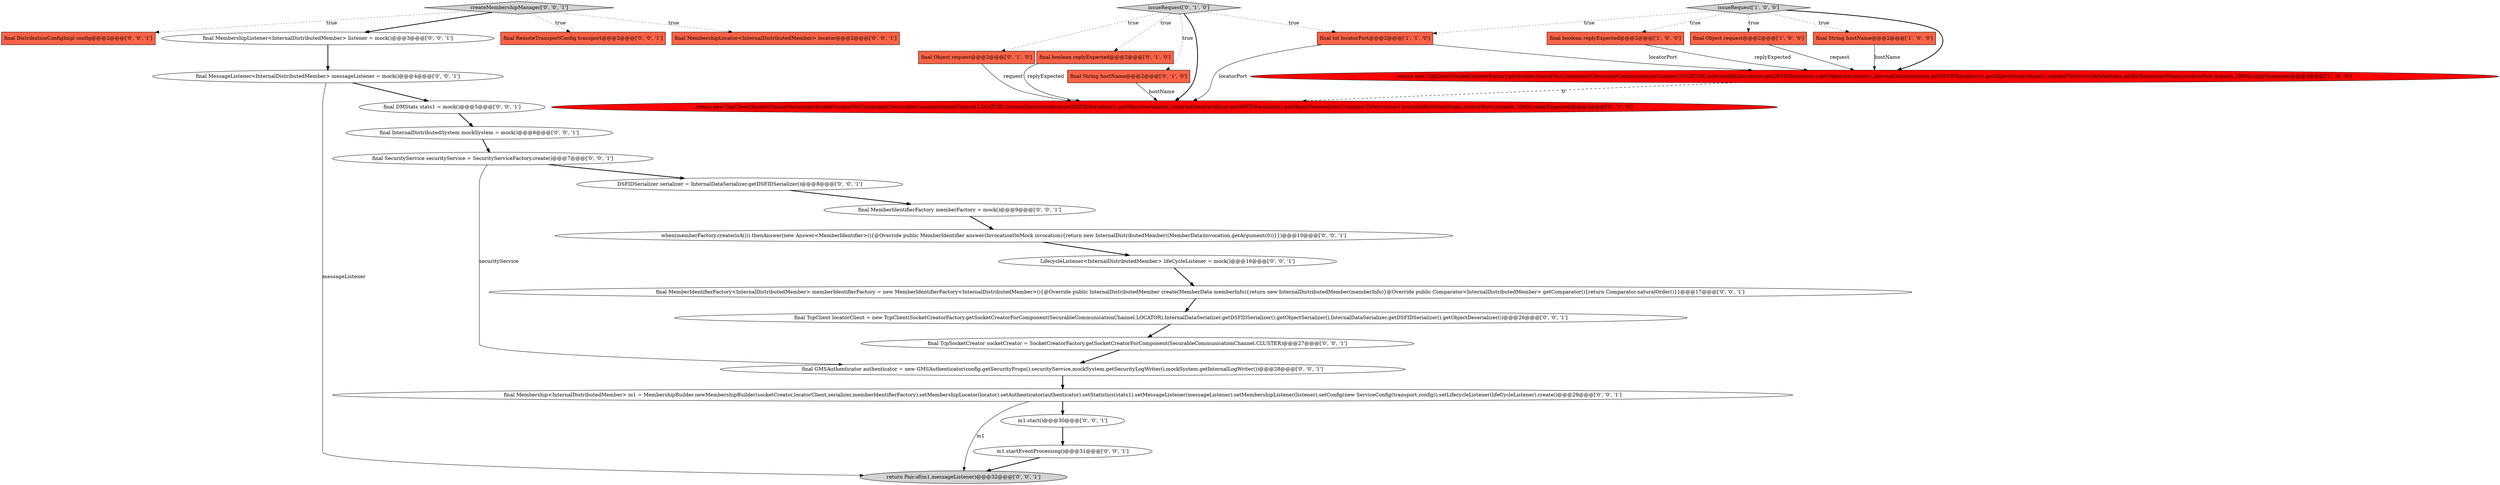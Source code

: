 digraph {
24 [style = filled, label = "return Pair.of(m1,messageListener)@@@32@@@['0', '0', '1']", fillcolor = lightgray, shape = ellipse image = "AAA0AAABBB3BBB"];
25 [style = filled, label = "m1.startEventProcessing()@@@31@@@['0', '0', '1']", fillcolor = white, shape = ellipse image = "AAA0AAABBB3BBB"];
7 [style = filled, label = "final Object request@@@2@@@['0', '1', '0']", fillcolor = tomato, shape = box image = "AAA0AAABBB2BBB"];
6 [style = filled, label = "final boolean replyExpected@@@2@@@['0', '1', '0']", fillcolor = tomato, shape = box image = "AAA0AAABBB2BBB"];
4 [style = filled, label = "final int locatorPort@@@2@@@['1', '1', '0']", fillcolor = tomato, shape = box image = "AAA0AAABBB1BBB"];
18 [style = filled, label = "final DMStats stats1 = mock()@@@5@@@['0', '0', '1']", fillcolor = white, shape = ellipse image = "AAA0AAABBB3BBB"];
23 [style = filled, label = "final MemberIdentifierFactory<InternalDistributedMember> memberIdentifierFactory = new MemberIdentifierFactory<InternalDistributedMember>(){@Override public InternalDistributedMember create(MemberData memberInfo){return new InternalDistributedMember(memberInfo)}@Override public Comparator<InternalDistributedMember> getComparator(){return Comparator.naturalOrder()}}@@@17@@@['0', '0', '1']", fillcolor = white, shape = ellipse image = "AAA0AAABBB3BBB"];
20 [style = filled, label = "final MessageListener<InternalDistributedMember> messageListener = mock()@@@4@@@['0', '0', '1']", fillcolor = white, shape = ellipse image = "AAA0AAABBB3BBB"];
17 [style = filled, label = "final DistributionConfigImpl config@@@2@@@['0', '0', '1']", fillcolor = tomato, shape = box image = "AAA0AAABBB3BBB"];
1 [style = filled, label = "issueRequest['1', '0', '0']", fillcolor = lightgray, shape = diamond image = "AAA0AAABBB1BBB"];
19 [style = filled, label = "when(memberFactory.create(isA())).thenAnswer(new Answer<MemberIdentifier>(){@Override public MemberIdentifier answer(InvocationOnMock invocation){return new InternalDistributedMember((MemberData)invocation.getArgument(0))}})@@@10@@@['0', '0', '1']", fillcolor = white, shape = ellipse image = "AAA0AAABBB3BBB"];
9 [style = filled, label = "issueRequest['0', '1', '0']", fillcolor = lightgray, shape = diamond image = "AAA0AAABBB2BBB"];
21 [style = filled, label = "final SecurityService securityService = SecurityServiceFactory.create()@@@7@@@['0', '0', '1']", fillcolor = white, shape = ellipse image = "AAA0AAABBB3BBB"];
22 [style = filled, label = "final Membership<InternalDistributedMember> m1 = MembershipBuilder.newMembershipBuilder(socketCreator,locatorClient,serializer,memberIdentifierFactory).setMembershipLocator(locator).setAuthenticator(authenticator).setStatistics(stats1).setMessageListener(messageListener).setMembershipListener(listener).setConfig(new ServiceConfig(transport,config)).setLifecycleListener(lifeCycleListener).create()@@@29@@@['0', '0', '1']", fillcolor = white, shape = ellipse image = "AAA0AAABBB3BBB"];
3 [style = filled, label = "final boolean replyExpected@@@2@@@['1', '0', '0']", fillcolor = tomato, shape = box image = "AAA0AAABBB1BBB"];
30 [style = filled, label = "final MembershipListener<InternalDistributedMember> listener = mock()@@@3@@@['0', '0', '1']", fillcolor = white, shape = ellipse image = "AAA0AAABBB3BBB"];
31 [style = filled, label = "LifecycleListener<InternalDistributedMember> lifeCycleListener = mock()@@@16@@@['0', '0', '1']", fillcolor = white, shape = ellipse image = "AAA0AAABBB3BBB"];
0 [style = filled, label = "final Object request@@@2@@@['1', '0', '0']", fillcolor = tomato, shape = box image = "AAA0AAABBB1BBB"];
29 [style = filled, label = "final TcpSocketCreator socketCreator = SocketCreatorFactory.getSocketCreatorForComponent(SecurableCommunicationChannel.CLUSTER)@@@27@@@['0', '0', '1']", fillcolor = white, shape = ellipse image = "AAA0AAABBB3BBB"];
14 [style = filled, label = "final RemoteTransportConfig transport@@@2@@@['0', '0', '1']", fillcolor = tomato, shape = box image = "AAA0AAABBB3BBB"];
12 [style = filled, label = "final TcpClient locatorClient = new TcpClient(SocketCreatorFactory.getSocketCreatorForComponent(SecurableCommunicationChannel.LOCATOR),InternalDataSerializer.getDSFIDSerializer().getObjectSerializer(),InternalDataSerializer.getDSFIDSerializer().getObjectDeserializer())@@@26@@@['0', '0', '1']", fillcolor = white, shape = ellipse image = "AAA0AAABBB3BBB"];
2 [style = filled, label = "final String hostName@@@2@@@['1', '0', '0']", fillcolor = tomato, shape = box image = "AAA0AAABBB1BBB"];
5 [style = filled, label = "return new TcpClient(SocketCreatorFactory.getSocketCreatorForComponent(SecurableCommunicationChannel.LOCATOR),InternalDataSerializer.getDSFIDSerializer().getObjectSerializer(),InternalDataSerializer.getDSFIDSerializer().getObjectDeserializer()).requestToServer(InetAddress.getByName(hostName),locatorPort,request,10000,replyExpected)@@@3@@@['1', '0', '0']", fillcolor = red, shape = ellipse image = "AAA1AAABBB1BBB"];
16 [style = filled, label = "createMembershipManager['0', '0', '1']", fillcolor = lightgray, shape = diamond image = "AAA0AAABBB3BBB"];
27 [style = filled, label = "final GMSAuthenticator authenticator = new GMSAuthenticator(config.getSecurityProps(),securityService,mockSystem.getSecurityLogWriter(),mockSystem.getInternalLogWriter())@@@28@@@['0', '0', '1']", fillcolor = white, shape = ellipse image = "AAA0AAABBB3BBB"];
10 [style = filled, label = "final String hostName@@@2@@@['0', '1', '0']", fillcolor = tomato, shape = box image = "AAA0AAABBB2BBB"];
28 [style = filled, label = "final InternalDistributedSystem mockSystem = mock()@@@6@@@['0', '0', '1']", fillcolor = white, shape = ellipse image = "AAA0AAABBB3BBB"];
8 [style = filled, label = "return new TcpClient(SocketCreatorFactory.getSocketCreatorForComponent(SecurableCommunicationChannel.LOCATOR),InternalDataSerializer.getDSFIDSerializer().getObjectSerializer(),InternalDataSerializer.getDSFIDSerializer().getObjectDeserializer()).requestToServer(new HostAndPort(hostName,locatorPort),request,10000,replyExpected)@@@3@@@['0', '1', '0']", fillcolor = red, shape = ellipse image = "AAA1AAABBB2BBB"];
26 [style = filled, label = "DSFIDSerializer serializer = InternalDataSerializer.getDSFIDSerializer()@@@8@@@['0', '0', '1']", fillcolor = white, shape = ellipse image = "AAA0AAABBB3BBB"];
11 [style = filled, label = "final MemberIdentifierFactory memberFactory = mock()@@@9@@@['0', '0', '1']", fillcolor = white, shape = ellipse image = "AAA0AAABBB3BBB"];
13 [style = filled, label = "final MembershipLocator<InternalDistributedMember> locator@@@2@@@['0', '0', '1']", fillcolor = tomato, shape = box image = "AAA0AAABBB3BBB"];
15 [style = filled, label = "m1.start()@@@30@@@['0', '0', '1']", fillcolor = white, shape = ellipse image = "AAA0AAABBB3BBB"];
1->5 [style = bold, label=""];
31->23 [style = bold, label=""];
22->15 [style = bold, label=""];
16->13 [style = dotted, label="true"];
19->31 [style = bold, label=""];
30->20 [style = bold, label=""];
15->25 [style = bold, label=""];
16->17 [style = dotted, label="true"];
2->5 [style = solid, label="hostName"];
1->4 [style = dotted, label="true"];
11->19 [style = bold, label=""];
9->6 [style = dotted, label="true"];
9->8 [style = bold, label=""];
27->22 [style = bold, label=""];
10->8 [style = solid, label="hostName"];
18->28 [style = bold, label=""];
26->11 [style = bold, label=""];
21->27 [style = solid, label="securityService"];
0->5 [style = solid, label="request"];
1->3 [style = dotted, label="true"];
20->18 [style = bold, label=""];
29->27 [style = bold, label=""];
21->26 [style = bold, label=""];
25->24 [style = bold, label=""];
28->21 [style = bold, label=""];
12->29 [style = bold, label=""];
4->8 [style = solid, label="locatorPort"];
6->8 [style = solid, label="replyExpected"];
3->5 [style = solid, label="replyExpected"];
16->30 [style = bold, label=""];
16->14 [style = dotted, label="true"];
22->24 [style = solid, label="m1"];
9->4 [style = dotted, label="true"];
5->8 [style = dashed, label="0"];
23->12 [style = bold, label=""];
1->0 [style = dotted, label="true"];
4->5 [style = solid, label="locatorPort"];
9->7 [style = dotted, label="true"];
20->24 [style = solid, label="messageListener"];
1->2 [style = dotted, label="true"];
9->10 [style = dotted, label="true"];
7->8 [style = solid, label="request"];
}
